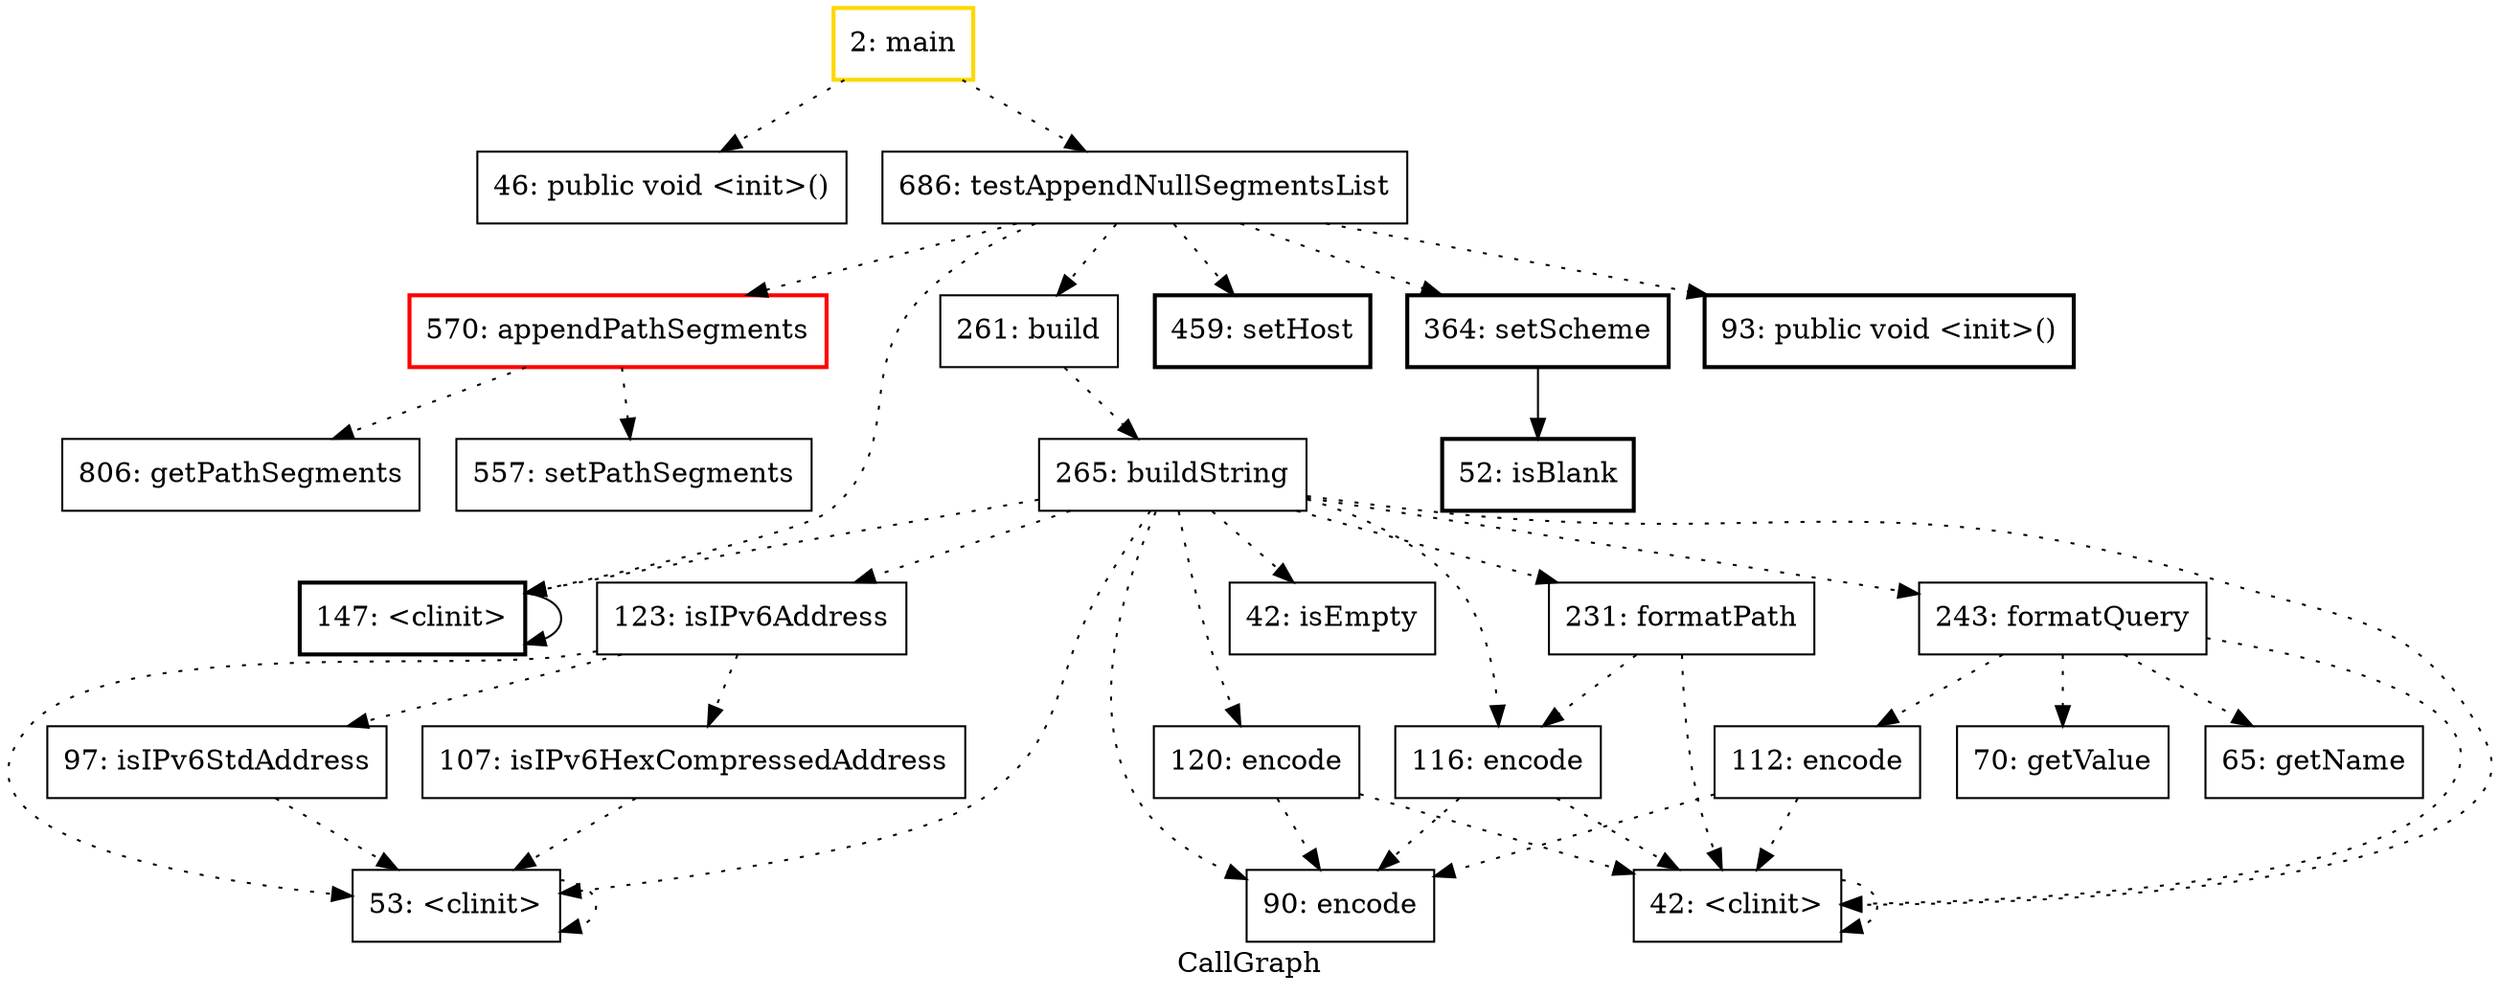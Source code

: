 digraph "CallGraph" {
    label="CallGraph";
node [shape=box];
"2: main" [color=gold] [style=bold]
"570: appendPathSegments" [color=red] [style=bold]
"46: public void <init>()"
"686: testAppendNullSegmentsList"
"147: <clinit>" [style=bold]
"261: build"
"459: setHost" [style=bold]
"364: setScheme" [style=bold]
"93: public void <init>()" [style=bold]
"265: buildString"
"557: setPathSegments"
"806: getPathSegments"
"52: isBlank" [style=bold]
"42: <clinit>"
"53: <clinit>"
"116: encode"
"123: isIPv6Address"
"120: encode"
"42: isEmpty"
"231: formatPath"
"243: formatQuery"
"90: encode"
"97: isIPv6StdAddress"
"107: isIPv6HexCompressedAddress"
"70: getValue"
"65: getName"
"112: encode"
"2: main"->"46: public void <init>()" [style=dotted];

"2: main"->"686: testAppendNullSegmentsList" [style=dotted];

"686: testAppendNullSegmentsList"->"147: <clinit>" [style=dotted];

"686: testAppendNullSegmentsList"->"261: build" [style=dotted];

"686: testAppendNullSegmentsList"->"570: appendPathSegments" [style=dotted];

"686: testAppendNullSegmentsList"->"459: setHost" [style=dotted];

"686: testAppendNullSegmentsList"->"364: setScheme" [style=dotted];

"686: testAppendNullSegmentsList"->"93: public void <init>()" [style=dotted];

"147: <clinit>"->"147: <clinit>";

"261: build"->"265: buildString" [style=dotted];

"570: appendPathSegments"->"557: setPathSegments" [style=dotted];

"570: appendPathSegments"->"806: getPathSegments" [style=dotted];

"364: setScheme"->"52: isBlank";

"265: buildString"->"42: <clinit>" [style=dotted];

"265: buildString"->"53: <clinit>" [style=dotted];

"265: buildString"->"147: <clinit>" [style=dotted];

"265: buildString"->"116: encode" [style=dotted];

"265: buildString"->"123: isIPv6Address" [style=dotted];

"265: buildString"->"120: encode" [style=dotted];

"265: buildString"->"42: isEmpty" [style=dotted];

"265: buildString"->"231: formatPath" [style=dotted];

"265: buildString"->"243: formatQuery" [style=dotted];

"265: buildString"->"90: encode" [style=dotted];

"42: <clinit>"->"42: <clinit>" [style=dotted];

"53: <clinit>"->"53: <clinit>" [style=dotted];

"116: encode"->"42: <clinit>" [style=dotted];

"116: encode"->"90: encode" [style=dotted];

"123: isIPv6Address"->"53: <clinit>" [style=dotted];

"123: isIPv6Address"->"97: isIPv6StdAddress" [style=dotted];

"123: isIPv6Address"->"107: isIPv6HexCompressedAddress" [style=dotted];

"120: encode"->"42: <clinit>" [style=dotted];

"120: encode"->"90: encode" [style=dotted];

"231: formatPath"->"42: <clinit>" [style=dotted];

"231: formatPath"->"116: encode" [style=dotted];

"243: formatQuery"->"42: <clinit>" [style=dotted];

"243: formatQuery"->"70: getValue" [style=dotted];

"243: formatQuery"->"65: getName" [style=dotted];

"243: formatQuery"->"112: encode" [style=dotted];

"97: isIPv6StdAddress"->"53: <clinit>" [style=dotted];

"107: isIPv6HexCompressedAddress"->"53: <clinit>" [style=dotted];

"112: encode"->"42: <clinit>" [style=dotted];

"112: encode"->"90: encode" [style=dotted];

}
